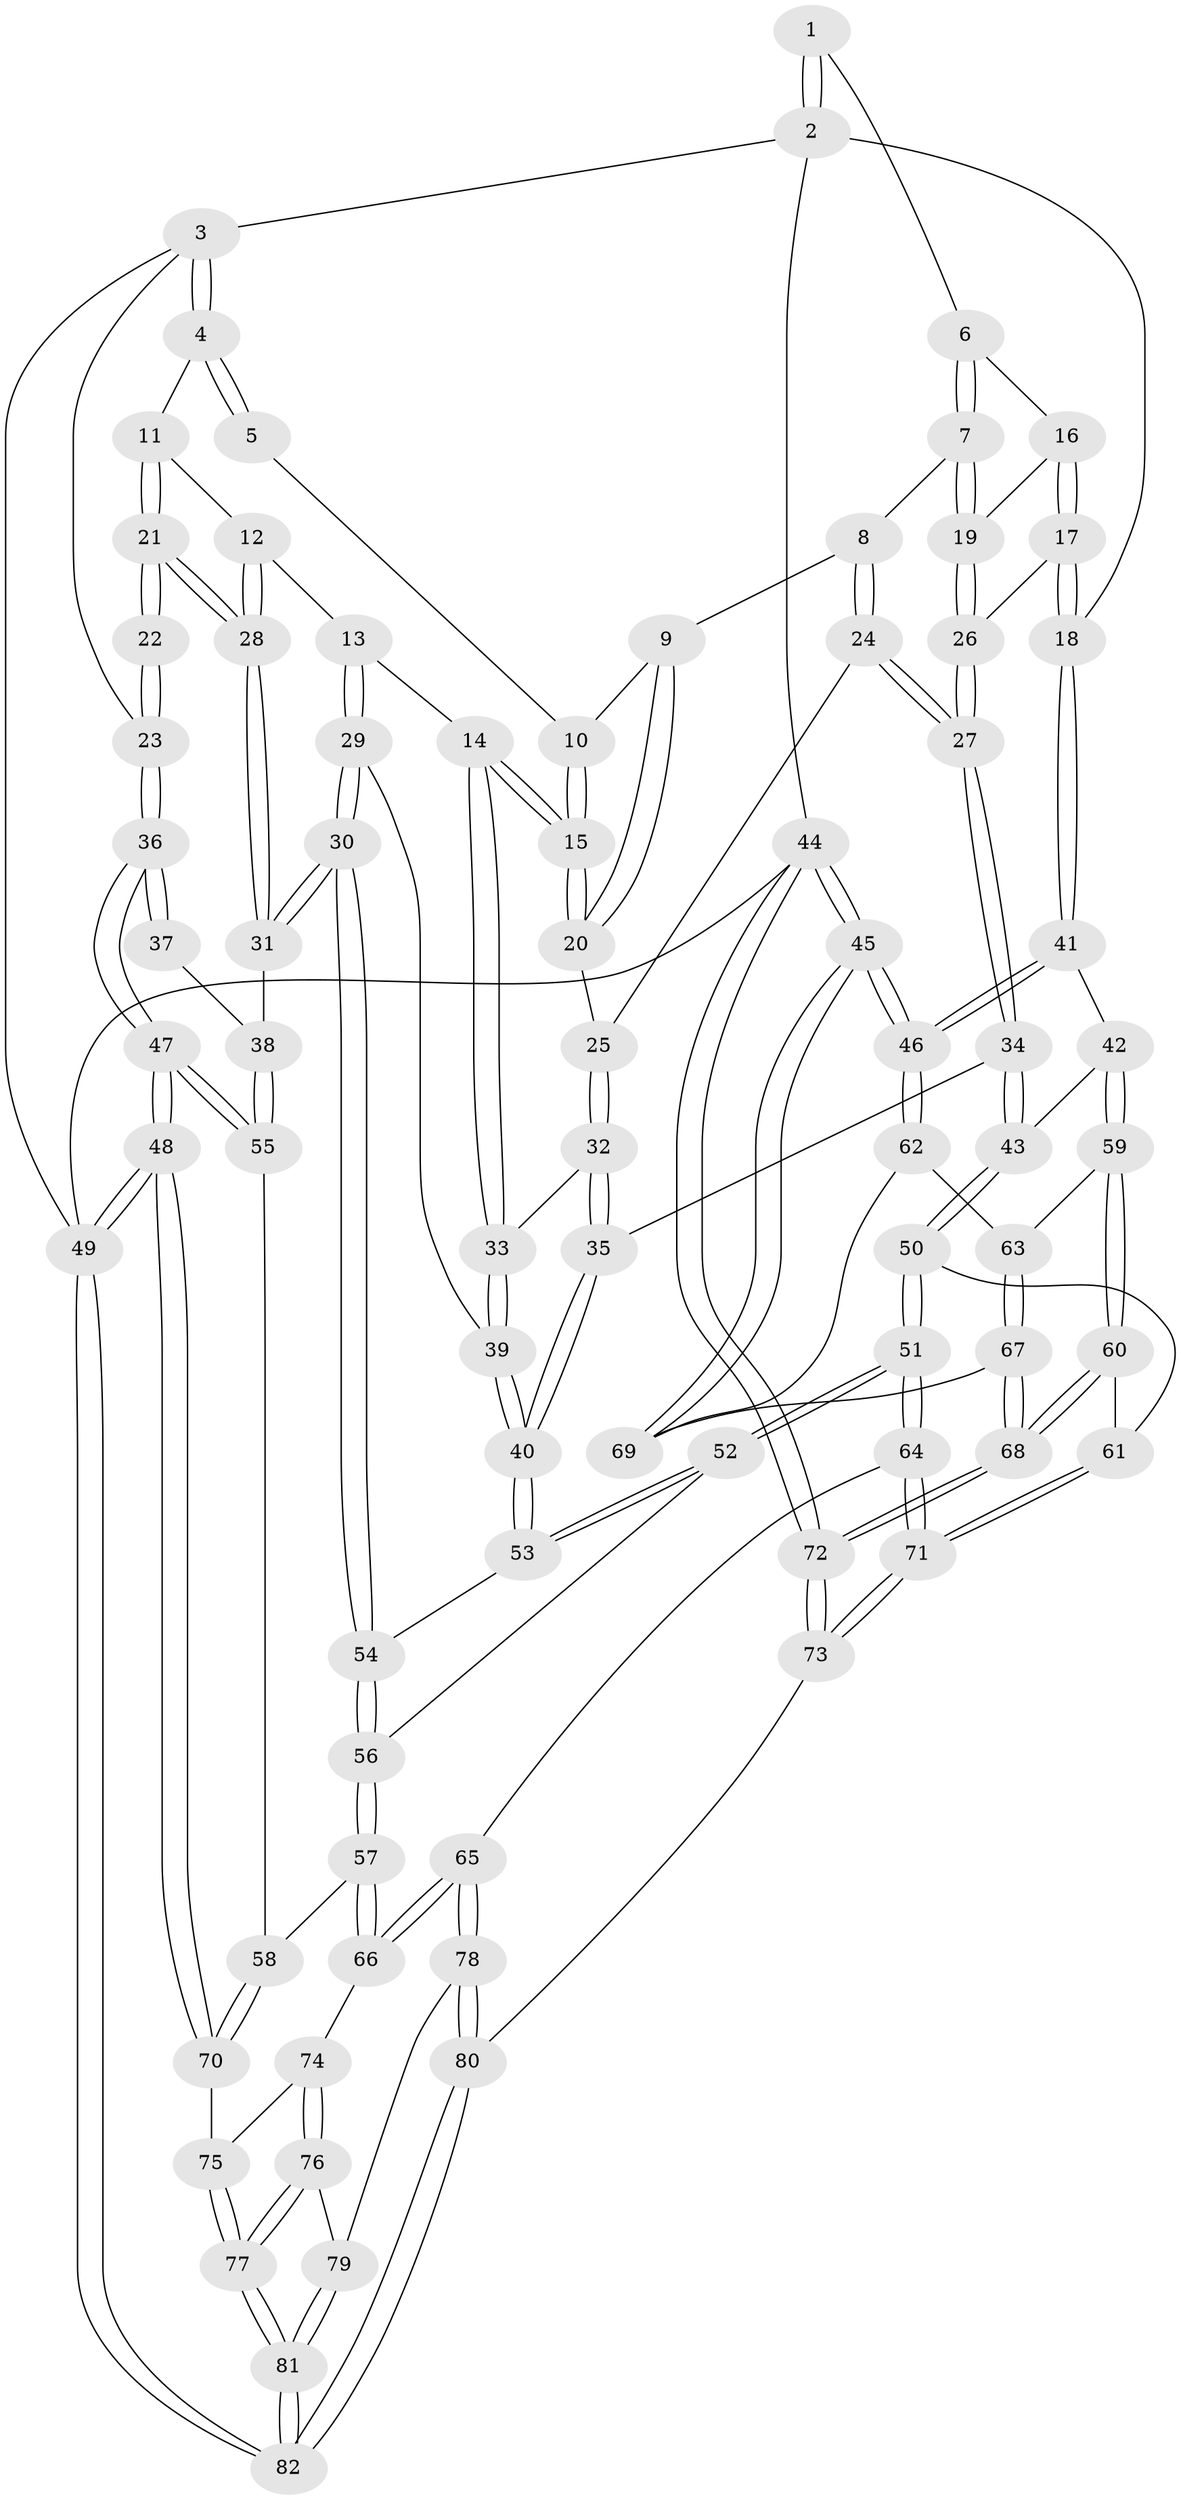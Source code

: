 // coarse degree distribution, {3: 0.125, 1: 0.03125, 5: 0.34375, 4: 0.1875, 7: 0.0625, 6: 0.1875, 2: 0.0625}
// Generated by graph-tools (version 1.1) at 2025/06/03/04/25 22:06:10]
// undirected, 82 vertices, 202 edges
graph export_dot {
graph [start="1"]
  node [color=gray90,style=filled];
  1 [pos="+0.5864532263368075+0"];
  2 [pos="+1+0"];
  3 [pos="+0+0"];
  4 [pos="+0.1574592531620857+0"];
  5 [pos="+0.4852082589028938+0"];
  6 [pos="+0.663444228737898+0.11923330613172105"];
  7 [pos="+0.6649819027257958+0.1424419026579723"];
  8 [pos="+0.6357485020355542+0.19210830929656353"];
  9 [pos="+0.5576250497696339+0.19684502115259103"];
  10 [pos="+0.4835176574023843+0"];
  11 [pos="+0.16610539300776492+0"];
  12 [pos="+0.30540862271420943+0.21296549957737576"];
  13 [pos="+0.33081593186097336+0.23063218189721493"];
  14 [pos="+0.431943380762792+0.25942801261303844"];
  15 [pos="+0.43226401236560275+0.25888758998636857"];
  16 [pos="+0.7993051912290534+0.14936669573448955"];
  17 [pos="+0.972392810713837+0.08388379917635165"];
  18 [pos="+1+0"];
  19 [pos="+0.7356937926793812+0.22626743729308293"];
  20 [pos="+0.550178118325268+0.23008514981477896"];
  21 [pos="+0.13629095195336738+0.26908768265359223"];
  22 [pos="+0.0885512871945762+0.2713282708524342"];
  23 [pos="+0+0.032602317661263466"];
  24 [pos="+0.6342496270693257+0.2015241774718014"];
  25 [pos="+0.5979912013131704+0.2715413915758121"];
  26 [pos="+0.7565498099392466+0.32948797534815316"];
  27 [pos="+0.7515547892551255+0.35005697778244865"];
  28 [pos="+0.1775465944868926+0.34915567716223506"];
  29 [pos="+0.2706935055118023+0.423112475072816"];
  30 [pos="+0.25414283210385047+0.43251041786378236"];
  31 [pos="+0.1857391794600835+0.400757202790396"];
  32 [pos="+0.6074691517535415+0.31443179783353997"];
  33 [pos="+0.44307678130774375+0.33008764508453875"];
  34 [pos="+0.7470753149824608+0.3828943636100095"];
  35 [pos="+0.6810862961188844+0.3742804461812344"];
  36 [pos="+0+0.2803338885615765"];
  37 [pos="+0.0045376489344479175+0.31637529254658625"];
  38 [pos="+0.11658404749862515+0.4353574911632502"];
  39 [pos="+0.43197755105662683+0.3657245264113031"];
  40 [pos="+0.5071303147793358+0.47472177699567525"];
  41 [pos="+1+0.36047646843063663"];
  42 [pos="+0.8825490994157572+0.4590094106851187"];
  43 [pos="+0.7607176508842406+0.39940239518945625"];
  44 [pos="+1+1"];
  45 [pos="+1+0.7484389304476007"];
  46 [pos="+1+0.7094709945558937"];
  47 [pos="+0+0.5487878169241195"];
  48 [pos="+0+0.9365886127077871"];
  49 [pos="+0+1"];
  50 [pos="+0.6123180423389498+0.6276920377500914"];
  51 [pos="+0.5492551910022648+0.6303032567357422"];
  52 [pos="+0.5061639160632605+0.5762270093455866"];
  53 [pos="+0.502778748751469+0.5471684775232157"];
  54 [pos="+0.25772112552792054+0.4435522845942031"];
  55 [pos="+0.030277050545711563+0.5077951856174632"];
  56 [pos="+0.28285293776076226+0.606881008293803"];
  57 [pos="+0.2523786400739819+0.6677912702057939"];
  58 [pos="+0.16670387141034326+0.6592472783312582"];
  59 [pos="+0.856789937603024+0.6161247231116476"];
  60 [pos="+0.7686422758617181+0.6655647260155704"];
  61 [pos="+0.6747373221561158+0.6609941590462464"];
  62 [pos="+0.9104039826673062+0.6409062317017762"];
  63 [pos="+0.8630940774808767+0.6230628836744134"];
  64 [pos="+0.5145762528708894+0.7130146161529163"];
  65 [pos="+0.41035780370783503+0.765941233321228"];
  66 [pos="+0.2744131684364708+0.7241008028913347"];
  67 [pos="+0.9041456658297897+0.7807549412768702"];
  68 [pos="+0.8106939218087436+0.968058103409051"];
  69 [pos="+0.9920723726063104+0.7568366692764472"];
  70 [pos="+0+0.7896577082072608"];
  71 [pos="+0.6870849678952629+1"];
  72 [pos="+0.7789761122689122+1"];
  73 [pos="+0.6891144871069035+1"];
  74 [pos="+0.270153031659744+0.7353144333522487"];
  75 [pos="+0.19446939608462102+0.7968771097674976"];
  76 [pos="+0.2772518184672458+0.8192886677901662"];
  77 [pos="+0.14356602313736347+0.9340636982102092"];
  78 [pos="+0.41894844171571066+0.9699804167230974"];
  79 [pos="+0.2978047857903887+0.8830988175386606"];
  80 [pos="+0.4720511073400326+1"];
  81 [pos="+0.11437395460310526+0.9874784590075567"];
  82 [pos="+0+1"];
  1 -- 2;
  1 -- 2;
  1 -- 6;
  2 -- 3;
  2 -- 18;
  2 -- 44;
  3 -- 4;
  3 -- 4;
  3 -- 23;
  3 -- 49;
  4 -- 5;
  4 -- 5;
  4 -- 11;
  5 -- 10;
  6 -- 7;
  6 -- 7;
  6 -- 16;
  7 -- 8;
  7 -- 19;
  7 -- 19;
  8 -- 9;
  8 -- 24;
  8 -- 24;
  9 -- 10;
  9 -- 20;
  9 -- 20;
  10 -- 15;
  10 -- 15;
  11 -- 12;
  11 -- 21;
  11 -- 21;
  12 -- 13;
  12 -- 28;
  12 -- 28;
  13 -- 14;
  13 -- 29;
  13 -- 29;
  14 -- 15;
  14 -- 15;
  14 -- 33;
  14 -- 33;
  15 -- 20;
  15 -- 20;
  16 -- 17;
  16 -- 17;
  16 -- 19;
  17 -- 18;
  17 -- 18;
  17 -- 26;
  18 -- 41;
  18 -- 41;
  19 -- 26;
  19 -- 26;
  20 -- 25;
  21 -- 22;
  21 -- 22;
  21 -- 28;
  21 -- 28;
  22 -- 23;
  22 -- 23;
  23 -- 36;
  23 -- 36;
  24 -- 25;
  24 -- 27;
  24 -- 27;
  25 -- 32;
  25 -- 32;
  26 -- 27;
  26 -- 27;
  27 -- 34;
  27 -- 34;
  28 -- 31;
  28 -- 31;
  29 -- 30;
  29 -- 30;
  29 -- 39;
  30 -- 31;
  30 -- 31;
  30 -- 54;
  30 -- 54;
  31 -- 38;
  32 -- 33;
  32 -- 35;
  32 -- 35;
  33 -- 39;
  33 -- 39;
  34 -- 35;
  34 -- 43;
  34 -- 43;
  35 -- 40;
  35 -- 40;
  36 -- 37;
  36 -- 37;
  36 -- 47;
  36 -- 47;
  37 -- 38;
  38 -- 55;
  38 -- 55;
  39 -- 40;
  39 -- 40;
  40 -- 53;
  40 -- 53;
  41 -- 42;
  41 -- 46;
  41 -- 46;
  42 -- 43;
  42 -- 59;
  42 -- 59;
  43 -- 50;
  43 -- 50;
  44 -- 45;
  44 -- 45;
  44 -- 72;
  44 -- 72;
  44 -- 49;
  45 -- 46;
  45 -- 46;
  45 -- 69;
  45 -- 69;
  46 -- 62;
  46 -- 62;
  47 -- 48;
  47 -- 48;
  47 -- 55;
  47 -- 55;
  48 -- 49;
  48 -- 49;
  48 -- 70;
  48 -- 70;
  49 -- 82;
  49 -- 82;
  50 -- 51;
  50 -- 51;
  50 -- 61;
  51 -- 52;
  51 -- 52;
  51 -- 64;
  51 -- 64;
  52 -- 53;
  52 -- 53;
  52 -- 56;
  53 -- 54;
  54 -- 56;
  54 -- 56;
  55 -- 58;
  56 -- 57;
  56 -- 57;
  57 -- 58;
  57 -- 66;
  57 -- 66;
  58 -- 70;
  58 -- 70;
  59 -- 60;
  59 -- 60;
  59 -- 63;
  60 -- 61;
  60 -- 68;
  60 -- 68;
  61 -- 71;
  61 -- 71;
  62 -- 63;
  62 -- 69;
  63 -- 67;
  63 -- 67;
  64 -- 65;
  64 -- 71;
  64 -- 71;
  65 -- 66;
  65 -- 66;
  65 -- 78;
  65 -- 78;
  66 -- 74;
  67 -- 68;
  67 -- 68;
  67 -- 69;
  68 -- 72;
  68 -- 72;
  70 -- 75;
  71 -- 73;
  71 -- 73;
  72 -- 73;
  72 -- 73;
  73 -- 80;
  74 -- 75;
  74 -- 76;
  74 -- 76;
  75 -- 77;
  75 -- 77;
  76 -- 77;
  76 -- 77;
  76 -- 79;
  77 -- 81;
  77 -- 81;
  78 -- 79;
  78 -- 80;
  78 -- 80;
  79 -- 81;
  79 -- 81;
  80 -- 82;
  80 -- 82;
  81 -- 82;
  81 -- 82;
}
